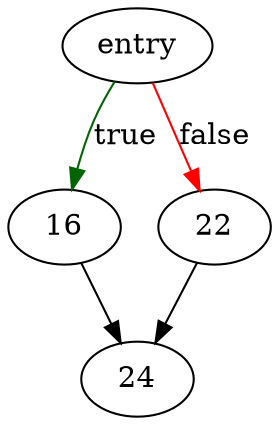 digraph "sqlite3_uri_boolean" {
	// Node definitions.
	3 [label=entry];
	16;
	22;
	24;

	// Edge definitions.
	3 -> 16 [
		color=darkgreen
		label=true
	];
	3 -> 22 [
		color=red
		label=false
	];
	16 -> 24;
	22 -> 24;
}